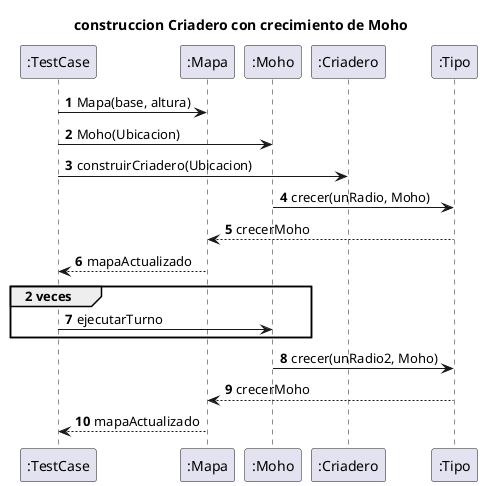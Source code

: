 @startuml
'https://plantuml.com/sequence-diagram
title construccion Criadero con crecimiento de Moho
autonumber
":TestCase" -> ":Mapa": Mapa(base, altura)
":TestCase" -> ":Moho": Moho(Ubicacion)
":TestCase" -> ":Criadero": construirCriadero(Ubicacion)



":Moho" -> ":Tipo": crecer(unRadio, Moho)

":Tipo" --> ":Mapa": crecerMoho

":Mapa" --> ":TestCase": mapaActualizado
group 2 veces
      ":TestCase" -> ":Moho": ejecutarTurno
end
":Moho" -> ":Tipo": crecer(unRadio2, Moho)
":Tipo" --> ":Mapa": crecerMoho
":Mapa" --> ":TestCase": mapaActualizado




@enduml